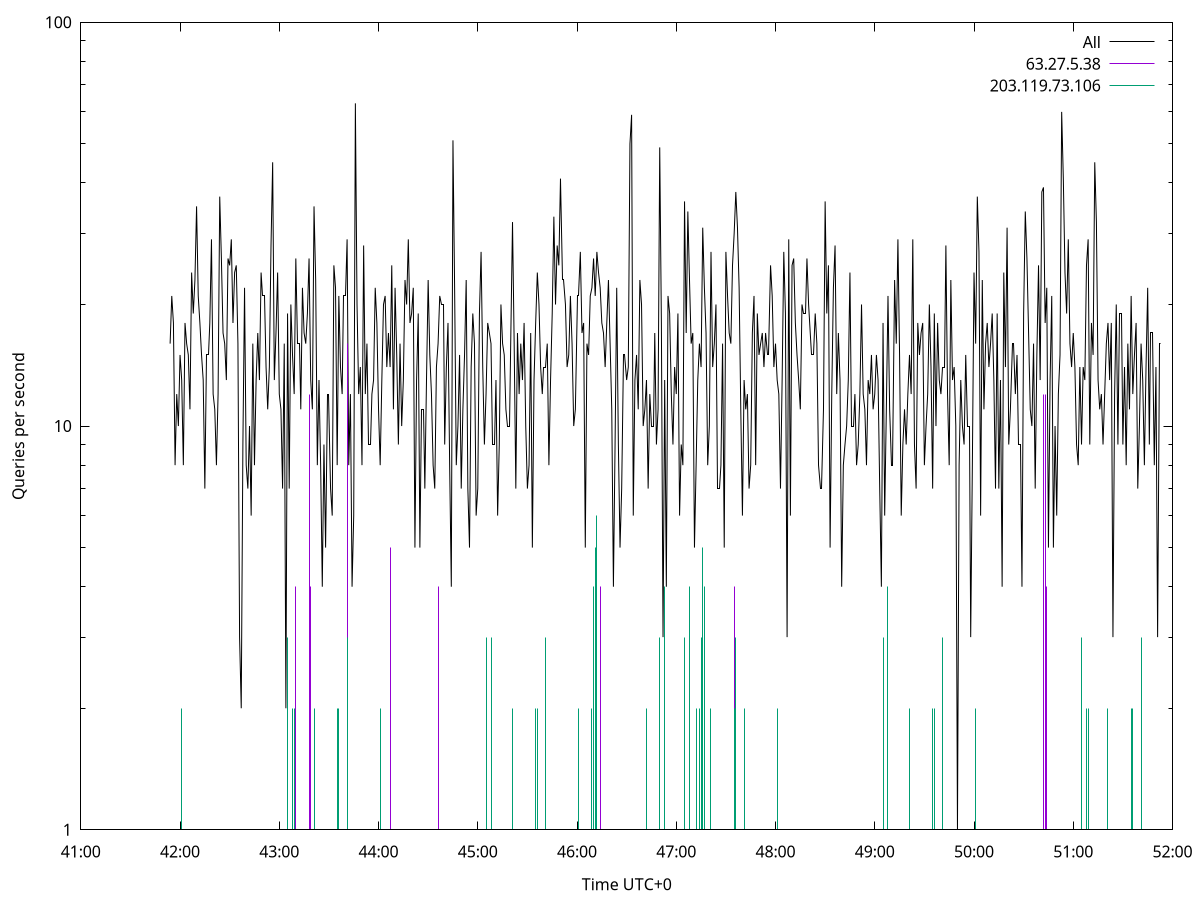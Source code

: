 set terminal pngcairo size 1024,768
set output 'Sun Jan  7 22:41:54 2024.png'
set ylabel 'Queries per second'
set xlabel 'Time UTC+0'
set xdata time
set timefmt "%s"
set log y
plot \
'-' using 1:2 linecolor 0 linetype 2 with lines title 'All', \
'-' using 1:2 linecolor 1 linetype 3 with impulses title "63.27.5.38", \
'-' using 1:2 linecolor 2 linetype 3 with impulses title "203.119.73.106"
1704642114 16
1704642115 21
1704642116 18
1704642117 8
1704642118 12
1704642119 10
1704642120 15
1704642121 13
1704642122 8
1704642123 18
1704642124 16
1704642125 15
1704642126 11
1704642127 24
1704642128 19
1704642129 23
1704642130 35
1704642131 21
1704642132 18
1704642133 15
1704642134 13
1704642135 7
1704642136 15
1704642137 15
1704642138 18
1704642139 29
1704642140 12
1704642141 11
1704642142 8
1704642143 12
1704642144 37
1704642145 26
1704642146 17
1704642147 16
1704642148 13
1704642149 26
1704642150 25
1704642151 29
1704642152 18
1704642153 24
1704642154 25
1704642155 16
1704642156 3
1704642157 2
1704642158 9
1704642159 22
1704642160 8
1704642161 7
1704642162 10
1704642163 6
1704642164 16
1704642165 8
1704642166 13
1704642167 17
1704642168 13
1704642169 24
1704642170 21
1704642171 21
1704642172 14
1704642173 11
1704642174 14
1704642175 28
1704642176 45
1704642177 13
1704642178 17
1704642179 24
1704642180 12
1704642181 11
1704642182 7
1704642183 16
1704642184 2
1704642185 19
1704642186 7
1704642187 20
1704642188 15
1704642189 12
1704642190 26
1704642191 16
1704642192 16
1704642193 11
1704642194 22
1704642195 17
1704642196 16
1704642197 19
1704642198 26
1704642199 13
1704642200 11
1704642201 35
1704642202 23
1704642203 8
1704642204 13
1704642205 8
1704642206 4
1704642207 9
1704642208 5
1704642209 12
1704642210 12
1704642211 7
1704642212 6
1704642213 25
1704642214 22
1704642215 8
1704642216 21
1704642217 14
1704642218 12
1704642219 21
1704642220 21
1704642221 29
1704642222 8
1704642223 12
1704642224 4
1704642225 6
1704642226 63
1704642227 20
1704642228 12
1704642229 14
1704642230 8
1704642231 28
1704642232 12
1704642233 16
1704642234 9
1704642235 9
1704642236 12
1704642237 13
1704642238 22
1704642239 18
1704642240 11
1704642241 8
1704642242 13
1704642243 20
1704642244 21
1704642245 14
1704642246 17
1704642247 14
1704642248 25
1704642249 11
1704642250 22
1704642251 15
1704642252 9
1704642253 16
1704642254 10
1704642255 13
1704642256 23
1704642257 20
1704642258 29
1704642259 18
1704642260 19
1704642261 22
1704642262 5
1704642263 13
1704642264 19
1704642265 5
1704642266 11
1704642267 11
1704642268 7
1704642269 13
1704642270 23
1704642271 15
1704642272 12
1704642273 8
1704642274 7
1704642275 14
1704642276 16
1704642277 21
1704642278 20
1704642279 20
1704642280 9
1704642281 14
1704642282 18
1704642283 8
1704642284 4
1704642285 51
1704642286 22
1704642287 8
1704642288 10
1704642289 15
1704642290 7
1704642291 11
1704642292 15
1704642293 23
1704642294 7
1704642295 5
1704642296 14
1704642297 19
1704642298 16
1704642299 6
1704642300 7
1704642301 19
1704642302 27
1704642303 14
1704642304 9
1704642305 12
1704642306 18
1704642307 17
1704642308 16
1704642309 9
1704642310 9
1704642311 13
1704642312 6
1704642313 9
1704642314 20
1704642315 16
1704642316 15
1704642317 11
1704642318 10
1704642319 10
1704642320 17
1704642321 32
1704642322 16
1704642323 7
1704642324 17
1704642325 12
1704642326 16
1704642327 13
1704642328 18
1704642329 10
1704642330 7
1704642331 8
1704642332 17
1704642333 5
1704642334 13
1704642335 18
1704642336 24
1704642337 20
1704642338 14
1704642339 12
1704642340 14
1704642341 14
1704642342 16
1704642343 8
1704642344 13
1704642345 19
1704642346 33
1704642347 20
1704642348 28
1704642349 25
1704642350 41
1704642351 23
1704642352 23
1704642353 20
1704642354 14
1704642355 15
1704642356 21
1704642357 16
1704642358 10
1704642359 11
1704642360 21
1704642361 21
1704642362 27
1704642363 17
1704642364 18
1704642365 5
1704642366 16
1704642367 15
1704642368 21
1704642369 22
1704642370 26
1704642371 21
1704642372 27
1704642373 24
1704642374 22
1704642375 18
1704642376 17
1704642377 14
1704642378 18
1704642379 23
1704642380 16
1704642381 11
1704642382 4
1704642383 9
1704642384 22
1704642385 9
1704642386 5
1704642387 7
1704642388 15
1704642389 15
1704642390 13
1704642391 14
1704642392 50
1704642393 59
1704642394 6
1704642395 13
1704642396 15
1704642397 11
1704642398 23
1704642399 20
1704642400 10
1704642401 11
1704642402 13
1704642403 7
1704642404 12
1704642405 10
1704642406 10
1704642407 17
1704642408 9
1704642409 11
1704642410 49
1704642411 18
1704642412 3
1704642413 13
1704642414 4
1704642415 21
1704642416 19
1704642417 12
1704642418 9
1704642419 14
1704642420 12
1704642421 19
1704642422 6
1704642423 9
1704642424 8
1704642425 36
1704642426 17
1704642427 34
1704642428 23
1704642429 16
1704642430 17
1704642431 5
1704642432 8
1704642433 13
1704642434 16
1704642435 14
1704642436 31
1704642437 22
1704642438 17
1704642439 8
1704642440 10
1704642441 27
1704642442 14
1704642443 16
1704642444 20
1704642445 7
1704642446 7
1704642447 8
1704642448 16
1704642449 5
1704642450 27
1704642451 21
1704642452 17
1704642453 16
1704642454 25
1704642455 30
1704642456 38
1704642457 31
1704642458 22
1704642459 11
1704642460 6
1704642461 13
1704642462 11
1704642463 12
1704642464 7
1704642465 8
1704642466 17
1704642467 21
1704642468 8
1704642469 19
1704642470 15
1704642471 16
1704642472 17
1704642473 14
1704642474 17
1704642475 15
1704642476 15
1704642477 25
1704642478 21
1704642479 14
1704642480 16
1704642481 13
1704642482 12
1704642483 7
1704642484 13
1704642485 27
1704642486 19
1704642487 3
1704642488 29
1704642489 6
1704642490 25
1704642491 26
1704642492 18
1704642493 15
1704642494 13
1704642495 11
1704642496 20
1704642497 19
1704642498 19
1704642499 26
1704642500 20
1704642501 17
1704642502 15
1704642503 15
1704642504 19
1704642505 16
1704642506 8
1704642507 7
1704642508 7
1704642509 11
1704642510 36
1704642511 19
1704642512 25
1704642513 5
1704642514 12
1704642515 22
1704642516 28
1704642517 12
1704642518 17
1704642519 13
1704642520 4
1704642521 8
1704642522 9
1704642523 10
1704642524 13
1704642525 24
1704642526 10
1704642527 10
1704642528 12
1704642529 8
1704642530 9
1704642531 12
1704642532 20
1704642533 12
1704642534 11
1704642535 8
1704642536 13
1704642537 12
1704642538 15
1704642539 11
1704642540 12
1704642541 15
1704642542 13
1704642543 7
1704642544 4
1704642545 18
1704642546 6
1704642547 11
1704642548 21
1704642549 11
1704642550 8
1704642551 8
1704642552 23
1704642553 16
1704642554 29
1704642555 15
1704642556 6
1704642557 9
1704642558 11
1704642559 9
1704642560 12
1704642561 15
1704642562 12
1704642563 29
1704642564 9
1704642565 7
1704642566 18
1704642567 15
1704642568 17
1704642569 18
1704642570 8
1704642571 10
1704642572 12
1704642573 20
1704642574 14
1704642575 7
1704642576 19
1704642577 10
1704642578 18
1704642579 13
1704642580 12
1704642581 14
1704642582 14
1704642583 28
1704642584 12
1704642585 8
1704642586 23
1704642587 13
1704642588 14
1704642589 10
1704642590 1
1704642591 8
1704642592 13
1704642593 10
1704642594 9
1704642595 15
1704642596 10
1704642597 10
1704642598 3
1704642599 8
1704642600 24
1704642601 16
1704642602 37
1704642603 27
1704642604 6
1704642605 23
1704642606 11
1704642607 16
1704642608 18
1704642609 14
1704642610 16
1704642611 19
1704642612 13
1704642613 7
1704642614 19
1704642615 7
1704642616 13
1704642617 4
1704642618 24
1704642619 14
1704642620 31
1704642621 9
1704642622 11
1704642623 16
1704642624 16
1704642625 12
1704642626 15
1704642627 9
1704642628 9
1704642629 4
1704642630 19
1704642631 34
1704642632 26
1704642633 17
1704642634 11
1704642635 10
1704642636 16
1704642637 7
1704642638 15
1704642639 25
1704642640 13
1704642641 38
1704642642 39
1704642643 18
1704642644 22
1704642645 5
1704642646 13
1704642647 21
1704642648 5
1704642649 10
1704642650 6
1704642651 12
1704642652 15
1704642653 60
1704642654 41
1704642655 24
1704642656 19
1704642657 29
1704642658 16
1704642659 14
1704642660 17
1704642661 14
1704642662 9
1704642663 8
1704642664 14
1704642665 9
1704642666 14
1704642667 13
1704642668 25
1704642669 29
1704642670 9
1704642671 18
1704642672 15
1704642673 45
1704642674 32
1704642675 13
1704642676 11
1704642677 12
1704642678 9
1704642679 12
1704642680 16
1704642681 18
1704642682 13
1704642683 18
1704642684 3
1704642685 12
1704642686 20
1704642687 9
1704642688 19
1704642689 19
1704642690 9
1704642691 14
1704642692 8
1704642693 16
1704642694 11
1704642695 21
1704642696 12
1704642697 15
1704642698 18
1704642699 7
1704642700 10
1704642701 16
1704642702 13
1704642703 8
1704642704 14
1704642705 22
1704642706 9
1704642707 17
1704642708 17
1704642709 8
1704642710 14
1704642711 3
1704642712 16
1704642713 16

e
1704642190 4
1704642198 12
1704642199 4
1704642221 16
1704642247 5
1704642276 4
1704642374 4
1704642455 4
1704642642 12
1704642643 12
1704642644 4

e
1704642121 2
1704642185 3
1704642188 2
1704642189 2
1704642194 1
1704642201 2
1704642203 1
1704642204 1
1704642213 1
1704642215 2
1704642216 2
1704642218 1
1704642221 3
1704642241 2
1704642305 3
1704642308 3
1704642309 1
1704642314 1
1704642321 2
1704642322 1
1704642323 1
1704642333 1
1704642335 2
1704642336 2
1704642339 1
1704642341 3
1704642361 2
1704642369 2
1704642370 4
1704642371 5
1704642372 6
1704642373 1
1704642376 1
1704642377 1
1704642381 1
1704642385 1
1704642388 1
1704642389 1
1704642390 1
1704642393 1
1704642394 1
1704642402 2
1704642404 1
1704642410 3
1704642413 4
1704642418 1
1704642421 1
1704642425 3
1704642428 4
1704642432 2
1704642433 1
1704642434 2
1704642435 3
1704642436 5
1704642437 4
1704642441 2
1704642443 1
1704642444 1
1704642453 1
1704642455 2
1704642456 3
1704642458 1
1704642461 2
1704642481 2
1704642545 3
1704642548 4
1704642555 1
1704642561 2
1704642562 1
1704642563 1
1704642573 1
1704642575 2
1704642576 2
1704642578 1
1704642581 3
1704642601 2
1704642665 3
1704642668 2
1704642669 2
1704642674 1
1704642681 2
1704642682 1
1704642683 1
1704642693 1
1704642695 2
1704642696 2
1704642698 1
1704642701 3

e

